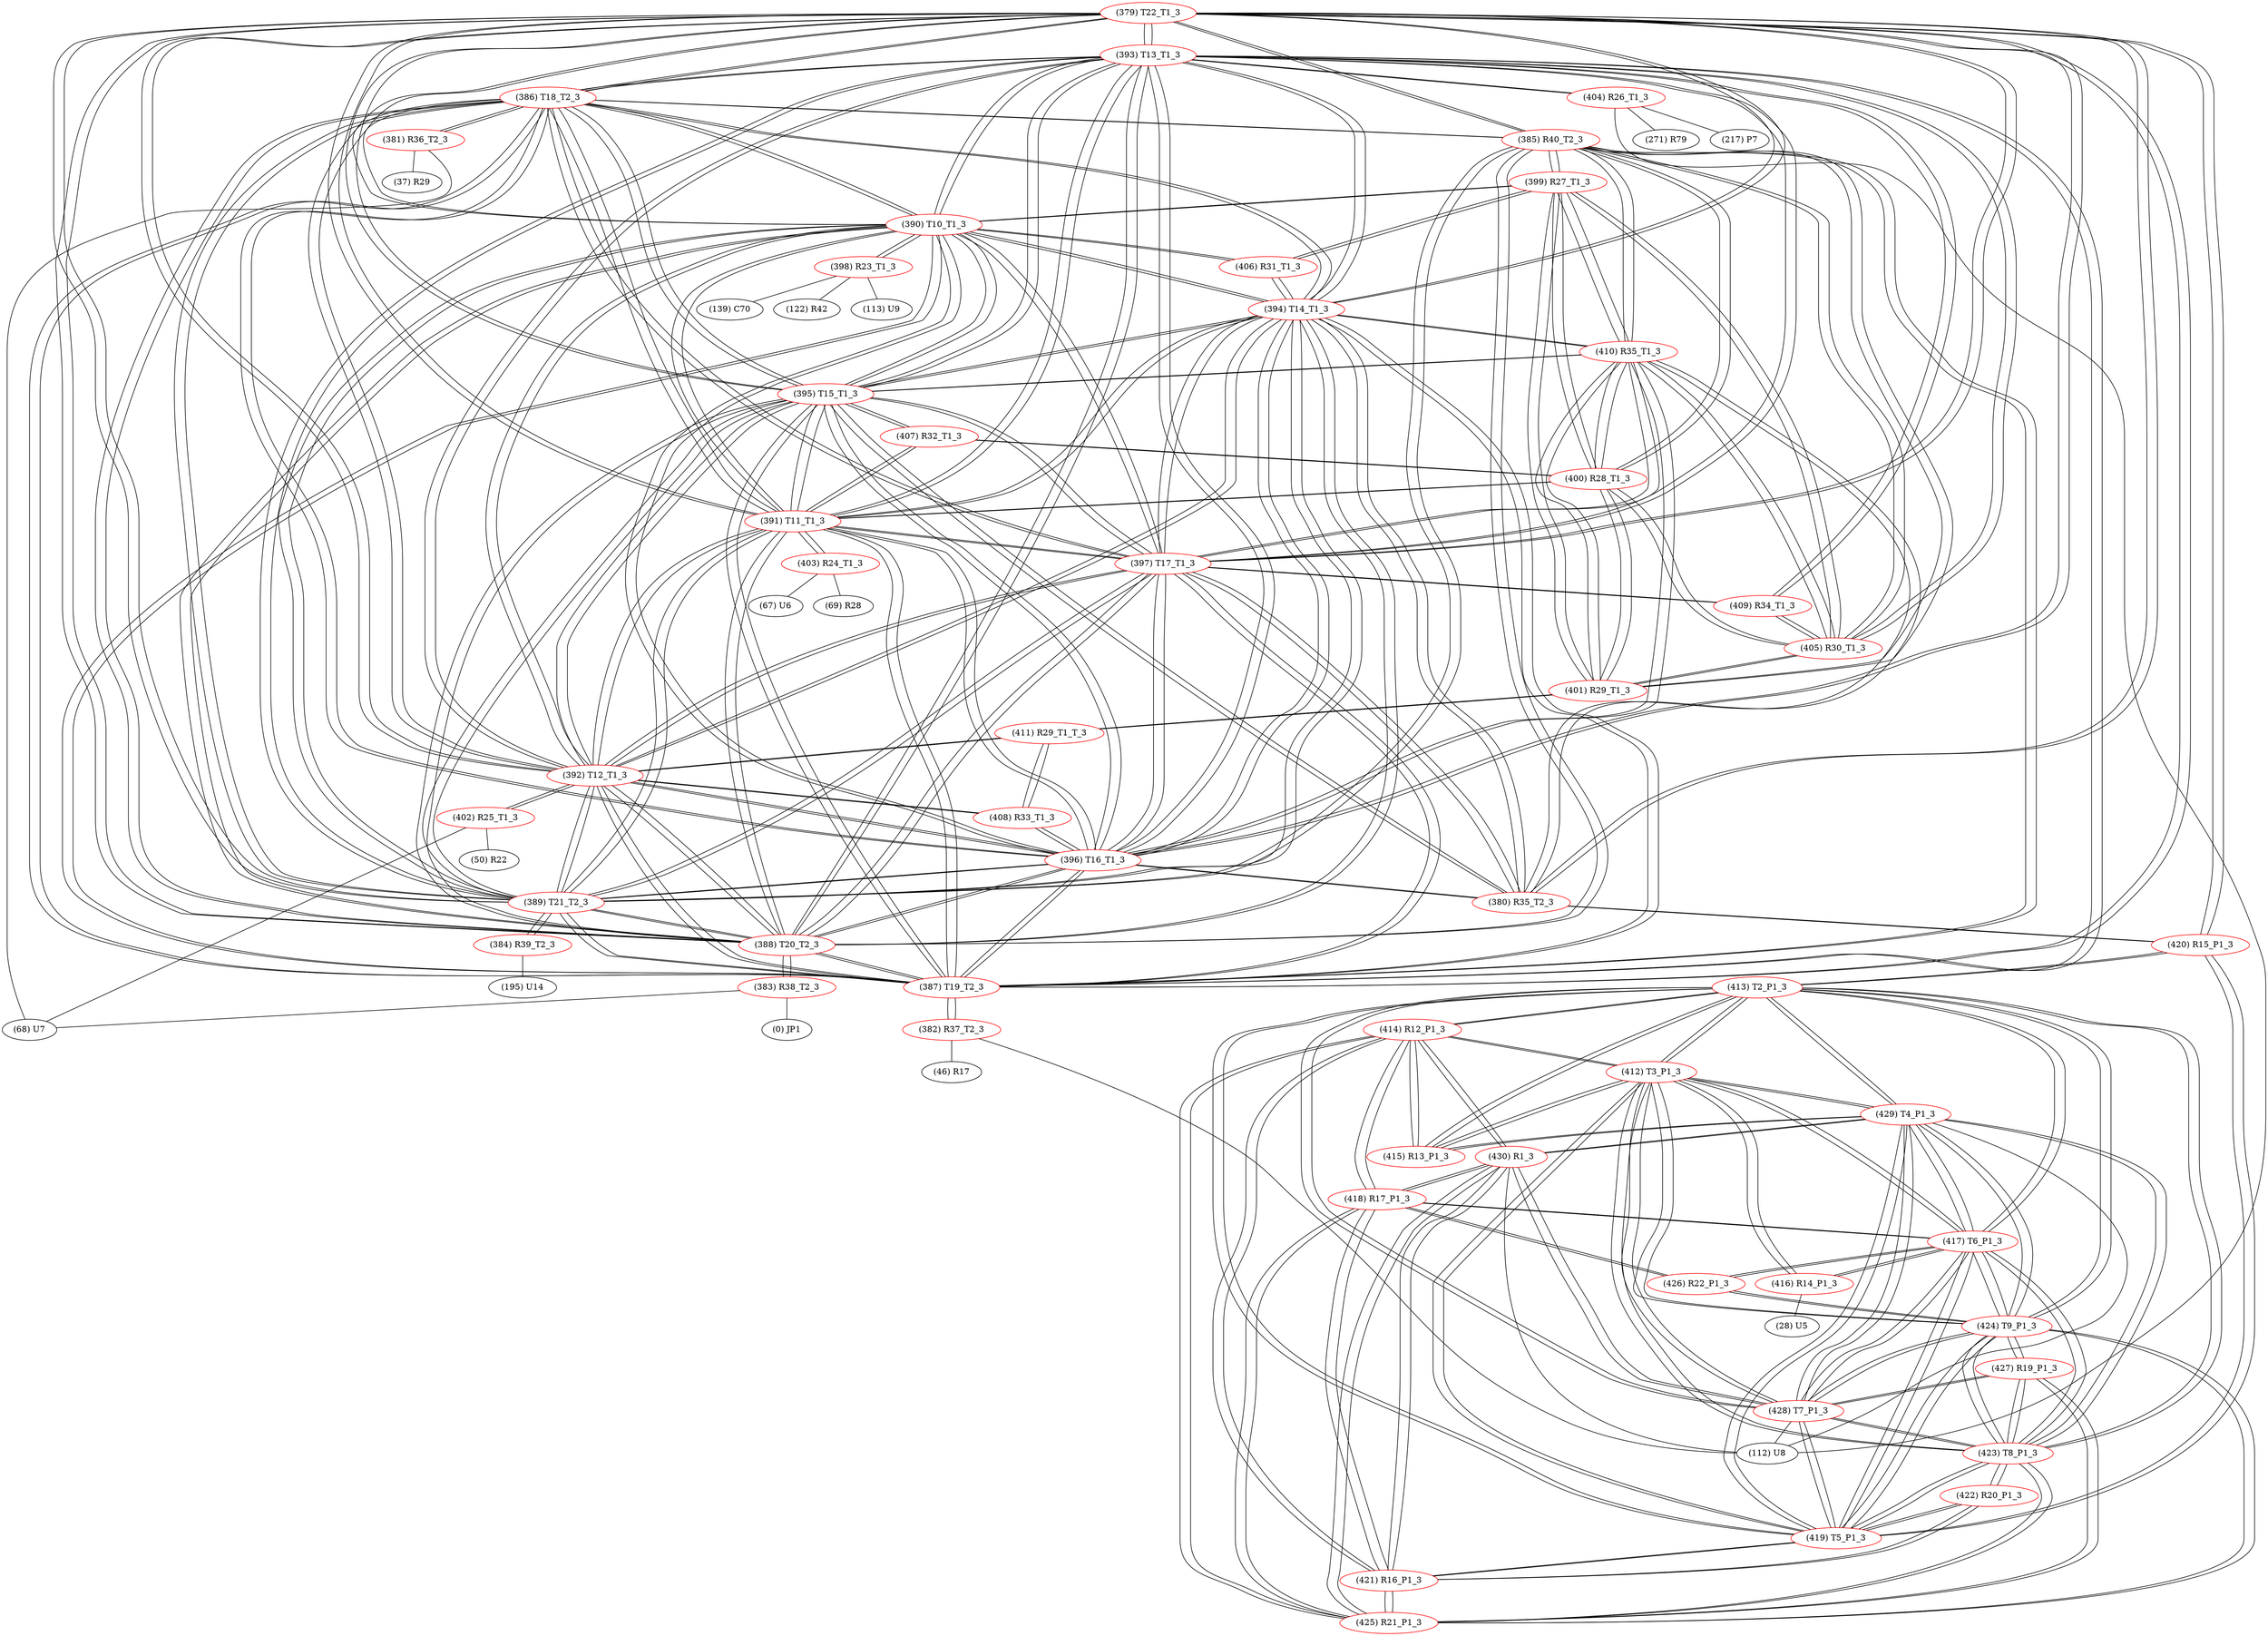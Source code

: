 graph {
	379 [label="(379) T22_T1_3" color=red]
	393 [label="(393) T13_T1_3"]
	386 [label="(386) T18_T2_3"]
	387 [label="(387) T19_T2_3"]
	392 [label="(392) T12_T1_3"]
	395 [label="(395) T15_T1_3"]
	394 [label="(394) T14_T1_3"]
	388 [label="(388) T20_T2_3"]
	389 [label="(389) T21_T2_3"]
	391 [label="(391) T11_T1_3"]
	390 [label="(390) T10_T1_3"]
	396 [label="(396) T16_T1_3"]
	397 [label="(397) T17_T1_3"]
	385 [label="(385) R40_T2_3"]
	420 [label="(420) R15_P1_3"]
	380 [label="(380) R35_T2_3"]
	380 [label="(380) R35_T2_3" color=red]
	395 [label="(395) T15_T1_3"]
	396 [label="(396) T16_T1_3"]
	394 [label="(394) T14_T1_3"]
	397 [label="(397) T17_T1_3"]
	410 [label="(410) R35_T1_3"]
	420 [label="(420) R15_P1_3"]
	379 [label="(379) T22_T1_3"]
	381 [label="(381) R36_T2_3" color=red]
	37 [label="(37) R29"]
	68 [label="(68) U7"]
	386 [label="(386) T18_T2_3"]
	382 [label="(382) R37_T2_3" color=red]
	46 [label="(46) R17"]
	112 [label="(112) U8"]
	387 [label="(387) T19_T2_3"]
	383 [label="(383) R38_T2_3" color=red]
	0 [label="(0) JP1"]
	68 [label="(68) U7"]
	388 [label="(388) T20_T2_3"]
	384 [label="(384) R39_T2_3" color=red]
	195 [label="(195) U14"]
	389 [label="(389) T21_T2_3"]
	385 [label="(385) R40_T2_3" color=red]
	387 [label="(387) T19_T2_3"]
	388 [label="(388) T20_T2_3"]
	389 [label="(389) T21_T2_3"]
	379 [label="(379) T22_T1_3"]
	386 [label="(386) T18_T2_3"]
	401 [label="(401) R29_T1_3"]
	400 [label="(400) R28_T1_3"]
	405 [label="(405) R30_T1_3"]
	399 [label="(399) R27_T1_3"]
	410 [label="(410) R35_T1_3"]
	386 [label="(386) T18_T2_3" color=red]
	393 [label="(393) T13_T1_3"]
	387 [label="(387) T19_T2_3"]
	392 [label="(392) T12_T1_3"]
	395 [label="(395) T15_T1_3"]
	394 [label="(394) T14_T1_3"]
	388 [label="(388) T20_T2_3"]
	389 [label="(389) T21_T2_3"]
	391 [label="(391) T11_T1_3"]
	390 [label="(390) T10_T1_3"]
	379 [label="(379) T22_T1_3"]
	396 [label="(396) T16_T1_3"]
	397 [label="(397) T17_T1_3"]
	385 [label="(385) R40_T2_3"]
	381 [label="(381) R36_T2_3"]
	387 [label="(387) T19_T2_3" color=red]
	393 [label="(393) T13_T1_3"]
	386 [label="(386) T18_T2_3"]
	392 [label="(392) T12_T1_3"]
	395 [label="(395) T15_T1_3"]
	394 [label="(394) T14_T1_3"]
	388 [label="(388) T20_T2_3"]
	389 [label="(389) T21_T2_3"]
	391 [label="(391) T11_T1_3"]
	390 [label="(390) T10_T1_3"]
	379 [label="(379) T22_T1_3"]
	396 [label="(396) T16_T1_3"]
	397 [label="(397) T17_T1_3"]
	385 [label="(385) R40_T2_3"]
	382 [label="(382) R37_T2_3"]
	388 [label="(388) T20_T2_3" color=red]
	393 [label="(393) T13_T1_3"]
	386 [label="(386) T18_T2_3"]
	387 [label="(387) T19_T2_3"]
	392 [label="(392) T12_T1_3"]
	395 [label="(395) T15_T1_3"]
	394 [label="(394) T14_T1_3"]
	389 [label="(389) T21_T2_3"]
	391 [label="(391) T11_T1_3"]
	390 [label="(390) T10_T1_3"]
	379 [label="(379) T22_T1_3"]
	396 [label="(396) T16_T1_3"]
	397 [label="(397) T17_T1_3"]
	385 [label="(385) R40_T2_3"]
	383 [label="(383) R38_T2_3"]
	389 [label="(389) T21_T2_3" color=red]
	393 [label="(393) T13_T1_3"]
	386 [label="(386) T18_T2_3"]
	387 [label="(387) T19_T2_3"]
	392 [label="(392) T12_T1_3"]
	395 [label="(395) T15_T1_3"]
	394 [label="(394) T14_T1_3"]
	388 [label="(388) T20_T2_3"]
	391 [label="(391) T11_T1_3"]
	390 [label="(390) T10_T1_3"]
	379 [label="(379) T22_T1_3"]
	396 [label="(396) T16_T1_3"]
	397 [label="(397) T17_T1_3"]
	385 [label="(385) R40_T2_3"]
	384 [label="(384) R39_T2_3"]
	390 [label="(390) T10_T1_3" color=red]
	393 [label="(393) T13_T1_3"]
	386 [label="(386) T18_T2_3"]
	387 [label="(387) T19_T2_3"]
	392 [label="(392) T12_T1_3"]
	395 [label="(395) T15_T1_3"]
	394 [label="(394) T14_T1_3"]
	388 [label="(388) T20_T2_3"]
	389 [label="(389) T21_T2_3"]
	391 [label="(391) T11_T1_3"]
	379 [label="(379) T22_T1_3"]
	396 [label="(396) T16_T1_3"]
	397 [label="(397) T17_T1_3"]
	398 [label="(398) R23_T1_3"]
	399 [label="(399) R27_T1_3"]
	406 [label="(406) R31_T1_3"]
	391 [label="(391) T11_T1_3" color=red]
	393 [label="(393) T13_T1_3"]
	386 [label="(386) T18_T2_3"]
	387 [label="(387) T19_T2_3"]
	392 [label="(392) T12_T1_3"]
	395 [label="(395) T15_T1_3"]
	394 [label="(394) T14_T1_3"]
	388 [label="(388) T20_T2_3"]
	389 [label="(389) T21_T2_3"]
	390 [label="(390) T10_T1_3"]
	379 [label="(379) T22_T1_3"]
	396 [label="(396) T16_T1_3"]
	397 [label="(397) T17_T1_3"]
	403 [label="(403) R24_T1_3"]
	407 [label="(407) R32_T1_3"]
	400 [label="(400) R28_T1_3"]
	392 [label="(392) T12_T1_3" color=red]
	393 [label="(393) T13_T1_3"]
	386 [label="(386) T18_T2_3"]
	387 [label="(387) T19_T2_3"]
	395 [label="(395) T15_T1_3"]
	394 [label="(394) T14_T1_3"]
	388 [label="(388) T20_T2_3"]
	389 [label="(389) T21_T2_3"]
	391 [label="(391) T11_T1_3"]
	390 [label="(390) T10_T1_3"]
	379 [label="(379) T22_T1_3"]
	396 [label="(396) T16_T1_3"]
	397 [label="(397) T17_T1_3"]
	408 [label="(408) R33_T1_3"]
	411 [label="(411) R29_T1_T_3"]
	402 [label="(402) R25_T1_3"]
	393 [label="(393) T13_T1_3" color=red]
	386 [label="(386) T18_T2_3"]
	387 [label="(387) T19_T2_3"]
	392 [label="(392) T12_T1_3"]
	395 [label="(395) T15_T1_3"]
	394 [label="(394) T14_T1_3"]
	388 [label="(388) T20_T2_3"]
	389 [label="(389) T21_T2_3"]
	391 [label="(391) T11_T1_3"]
	390 [label="(390) T10_T1_3"]
	379 [label="(379) T22_T1_3"]
	396 [label="(396) T16_T1_3"]
	397 [label="(397) T17_T1_3"]
	405 [label="(405) R30_T1_3"]
	409 [label="(409) R34_T1_3"]
	404 [label="(404) R26_T1_3"]
	394 [label="(394) T14_T1_3" color=red]
	393 [label="(393) T13_T1_3"]
	386 [label="(386) T18_T2_3"]
	387 [label="(387) T19_T2_3"]
	392 [label="(392) T12_T1_3"]
	395 [label="(395) T15_T1_3"]
	388 [label="(388) T20_T2_3"]
	389 [label="(389) T21_T2_3"]
	391 [label="(391) T11_T1_3"]
	390 [label="(390) T10_T1_3"]
	379 [label="(379) T22_T1_3"]
	396 [label="(396) T16_T1_3"]
	397 [label="(397) T17_T1_3"]
	380 [label="(380) R35_T2_3"]
	410 [label="(410) R35_T1_3"]
	406 [label="(406) R31_T1_3"]
	395 [label="(395) T15_T1_3" color=red]
	393 [label="(393) T13_T1_3"]
	386 [label="(386) T18_T2_3"]
	387 [label="(387) T19_T2_3"]
	392 [label="(392) T12_T1_3"]
	394 [label="(394) T14_T1_3"]
	388 [label="(388) T20_T2_3"]
	389 [label="(389) T21_T2_3"]
	391 [label="(391) T11_T1_3"]
	390 [label="(390) T10_T1_3"]
	379 [label="(379) T22_T1_3"]
	396 [label="(396) T16_T1_3"]
	397 [label="(397) T17_T1_3"]
	380 [label="(380) R35_T2_3"]
	410 [label="(410) R35_T1_3"]
	407 [label="(407) R32_T1_3"]
	396 [label="(396) T16_T1_3" color=red]
	393 [label="(393) T13_T1_3"]
	386 [label="(386) T18_T2_3"]
	387 [label="(387) T19_T2_3"]
	392 [label="(392) T12_T1_3"]
	395 [label="(395) T15_T1_3"]
	394 [label="(394) T14_T1_3"]
	388 [label="(388) T20_T2_3"]
	389 [label="(389) T21_T2_3"]
	391 [label="(391) T11_T1_3"]
	390 [label="(390) T10_T1_3"]
	379 [label="(379) T22_T1_3"]
	397 [label="(397) T17_T1_3"]
	380 [label="(380) R35_T2_3"]
	410 [label="(410) R35_T1_3"]
	408 [label="(408) R33_T1_3"]
	397 [label="(397) T17_T1_3" color=red]
	393 [label="(393) T13_T1_3"]
	386 [label="(386) T18_T2_3"]
	387 [label="(387) T19_T2_3"]
	392 [label="(392) T12_T1_3"]
	395 [label="(395) T15_T1_3"]
	394 [label="(394) T14_T1_3"]
	388 [label="(388) T20_T2_3"]
	389 [label="(389) T21_T2_3"]
	391 [label="(391) T11_T1_3"]
	390 [label="(390) T10_T1_3"]
	379 [label="(379) T22_T1_3"]
	396 [label="(396) T16_T1_3"]
	380 [label="(380) R35_T2_3"]
	410 [label="(410) R35_T1_3"]
	409 [label="(409) R34_T1_3"]
	398 [label="(398) R23_T1_3" color=red]
	113 [label="(113) U9"]
	139 [label="(139) C70"]
	122 [label="(122) R42"]
	390 [label="(390) T10_T1_3"]
	399 [label="(399) R27_T1_3" color=red]
	385 [label="(385) R40_T2_3"]
	401 [label="(401) R29_T1_3"]
	400 [label="(400) R28_T1_3"]
	405 [label="(405) R30_T1_3"]
	410 [label="(410) R35_T1_3"]
	390 [label="(390) T10_T1_3"]
	406 [label="(406) R31_T1_3"]
	400 [label="(400) R28_T1_3" color=red]
	385 [label="(385) R40_T2_3"]
	401 [label="(401) R29_T1_3"]
	405 [label="(405) R30_T1_3"]
	399 [label="(399) R27_T1_3"]
	410 [label="(410) R35_T1_3"]
	407 [label="(407) R32_T1_3"]
	391 [label="(391) T11_T1_3"]
	401 [label="(401) R29_T1_3" color=red]
	385 [label="(385) R40_T2_3"]
	400 [label="(400) R28_T1_3"]
	405 [label="(405) R30_T1_3"]
	399 [label="(399) R27_T1_3"]
	410 [label="(410) R35_T1_3"]
	411 [label="(411) R29_T1_T_3"]
	402 [label="(402) R25_T1_3" color=red]
	68 [label="(68) U7"]
	50 [label="(50) R22"]
	392 [label="(392) T12_T1_3"]
	403 [label="(403) R24_T1_3" color=red]
	69 [label="(69) R28"]
	67 [label="(67) U6"]
	391 [label="(391) T11_T1_3"]
	404 [label="(404) R26_T1_3" color=red]
	271 [label="(271) R79"]
	217 [label="(217) P7"]
	112 [label="(112) U8"]
	393 [label="(393) T13_T1_3"]
	405 [label="(405) R30_T1_3" color=red]
	385 [label="(385) R40_T2_3"]
	401 [label="(401) R29_T1_3"]
	400 [label="(400) R28_T1_3"]
	399 [label="(399) R27_T1_3"]
	410 [label="(410) R35_T1_3"]
	409 [label="(409) R34_T1_3"]
	393 [label="(393) T13_T1_3"]
	406 [label="(406) R31_T1_3" color=red]
	399 [label="(399) R27_T1_3"]
	390 [label="(390) T10_T1_3"]
	394 [label="(394) T14_T1_3"]
	407 [label="(407) R32_T1_3" color=red]
	395 [label="(395) T15_T1_3"]
	391 [label="(391) T11_T1_3"]
	400 [label="(400) R28_T1_3"]
	408 [label="(408) R33_T1_3" color=red]
	396 [label="(396) T16_T1_3"]
	392 [label="(392) T12_T1_3"]
	411 [label="(411) R29_T1_T_3"]
	409 [label="(409) R34_T1_3" color=red]
	397 [label="(397) T17_T1_3"]
	405 [label="(405) R30_T1_3"]
	393 [label="(393) T13_T1_3"]
	410 [label="(410) R35_T1_3" color=red]
	395 [label="(395) T15_T1_3"]
	396 [label="(396) T16_T1_3"]
	394 [label="(394) T14_T1_3"]
	397 [label="(397) T17_T1_3"]
	380 [label="(380) R35_T2_3"]
	385 [label="(385) R40_T2_3"]
	401 [label="(401) R29_T1_3"]
	400 [label="(400) R28_T1_3"]
	405 [label="(405) R30_T1_3"]
	399 [label="(399) R27_T1_3"]
	411 [label="(411) R29_T1_T_3" color=red]
	408 [label="(408) R33_T1_3"]
	392 [label="(392) T12_T1_3"]
	401 [label="(401) R29_T1_3"]
	412 [label="(412) T3_P1_3" color=red]
	429 [label="(429) T4_P1_3"]
	428 [label="(428) T7_P1_3"]
	419 [label="(419) T5_P1_3"]
	424 [label="(424) T9_P1_3"]
	423 [label="(423) T8_P1_3"]
	417 [label="(417) T6_P1_3"]
	413 [label="(413) T2_P1_3"]
	416 [label="(416) R14_P1_3"]
	415 [label="(415) R13_P1_3"]
	414 [label="(414) R12_P1_3"]
	413 [label="(413) T2_P1_3" color=red]
	412 [label="(412) T3_P1_3"]
	429 [label="(429) T4_P1_3"]
	428 [label="(428) T7_P1_3"]
	419 [label="(419) T5_P1_3"]
	424 [label="(424) T9_P1_3"]
	423 [label="(423) T8_P1_3"]
	417 [label="(417) T6_P1_3"]
	415 [label="(415) R13_P1_3"]
	414 [label="(414) R12_P1_3"]
	420 [label="(420) R15_P1_3"]
	414 [label="(414) R12_P1_3" color=red]
	425 [label="(425) R21_P1_3"]
	421 [label="(421) R16_P1_3"]
	418 [label="(418) R17_P1_3"]
	430 [label="(430) R1_3"]
	415 [label="(415) R13_P1_3"]
	412 [label="(412) T3_P1_3"]
	413 [label="(413) T2_P1_3"]
	415 [label="(415) R13_P1_3" color=red]
	429 [label="(429) T4_P1_3"]
	412 [label="(412) T3_P1_3"]
	414 [label="(414) R12_P1_3"]
	413 [label="(413) T2_P1_3"]
	416 [label="(416) R14_P1_3" color=red]
	28 [label="(28) U5"]
	412 [label="(412) T3_P1_3"]
	417 [label="(417) T6_P1_3"]
	417 [label="(417) T6_P1_3" color=red]
	412 [label="(412) T3_P1_3"]
	429 [label="(429) T4_P1_3"]
	428 [label="(428) T7_P1_3"]
	419 [label="(419) T5_P1_3"]
	424 [label="(424) T9_P1_3"]
	423 [label="(423) T8_P1_3"]
	413 [label="(413) T2_P1_3"]
	416 [label="(416) R14_P1_3"]
	426 [label="(426) R22_P1_3"]
	418 [label="(418) R17_P1_3"]
	418 [label="(418) R17_P1_3" color=red]
	425 [label="(425) R21_P1_3"]
	421 [label="(421) R16_P1_3"]
	414 [label="(414) R12_P1_3"]
	430 [label="(430) R1_3"]
	426 [label="(426) R22_P1_3"]
	417 [label="(417) T6_P1_3"]
	419 [label="(419) T5_P1_3" color=red]
	412 [label="(412) T3_P1_3"]
	429 [label="(429) T4_P1_3"]
	428 [label="(428) T7_P1_3"]
	424 [label="(424) T9_P1_3"]
	423 [label="(423) T8_P1_3"]
	417 [label="(417) T6_P1_3"]
	413 [label="(413) T2_P1_3"]
	420 [label="(420) R15_P1_3"]
	421 [label="(421) R16_P1_3"]
	422 [label="(422) R20_P1_3"]
	420 [label="(420) R15_P1_3" color=red]
	379 [label="(379) T22_T1_3"]
	380 [label="(380) R35_T2_3"]
	413 [label="(413) T2_P1_3"]
	419 [label="(419) T5_P1_3"]
	421 [label="(421) R16_P1_3" color=red]
	425 [label="(425) R21_P1_3"]
	414 [label="(414) R12_P1_3"]
	418 [label="(418) R17_P1_3"]
	430 [label="(430) R1_3"]
	419 [label="(419) T5_P1_3"]
	422 [label="(422) R20_P1_3"]
	422 [label="(422) R20_P1_3" color=red]
	423 [label="(423) T8_P1_3"]
	421 [label="(421) R16_P1_3"]
	419 [label="(419) T5_P1_3"]
	423 [label="(423) T8_P1_3" color=red]
	412 [label="(412) T3_P1_3"]
	429 [label="(429) T4_P1_3"]
	428 [label="(428) T7_P1_3"]
	419 [label="(419) T5_P1_3"]
	424 [label="(424) T9_P1_3"]
	417 [label="(417) T6_P1_3"]
	413 [label="(413) T2_P1_3"]
	425 [label="(425) R21_P1_3"]
	427 [label="(427) R19_P1_3"]
	422 [label="(422) R20_P1_3"]
	424 [label="(424) T9_P1_3" color=red]
	426 [label="(426) R22_P1_3"]
	412 [label="(412) T3_P1_3"]
	429 [label="(429) T4_P1_3"]
	428 [label="(428) T7_P1_3"]
	419 [label="(419) T5_P1_3"]
	423 [label="(423) T8_P1_3"]
	417 [label="(417) T6_P1_3"]
	413 [label="(413) T2_P1_3"]
	425 [label="(425) R21_P1_3"]
	427 [label="(427) R19_P1_3"]
	425 [label="(425) R21_P1_3" color=red]
	421 [label="(421) R16_P1_3"]
	414 [label="(414) R12_P1_3"]
	418 [label="(418) R17_P1_3"]
	430 [label="(430) R1_3"]
	424 [label="(424) T9_P1_3"]
	423 [label="(423) T8_P1_3"]
	427 [label="(427) R19_P1_3"]
	426 [label="(426) R22_P1_3" color=red]
	424 [label="(424) T9_P1_3"]
	417 [label="(417) T6_P1_3"]
	418 [label="(418) R17_P1_3"]
	427 [label="(427) R19_P1_3" color=red]
	424 [label="(424) T9_P1_3"]
	425 [label="(425) R21_P1_3"]
	423 [label="(423) T8_P1_3"]
	428 [label="(428) T7_P1_3"]
	428 [label="(428) T7_P1_3" color=red]
	412 [label="(412) T3_P1_3"]
	429 [label="(429) T4_P1_3"]
	419 [label="(419) T5_P1_3"]
	424 [label="(424) T9_P1_3"]
	423 [label="(423) T8_P1_3"]
	417 [label="(417) T6_P1_3"]
	413 [label="(413) T2_P1_3"]
	430 [label="(430) R1_3"]
	112 [label="(112) U8"]
	427 [label="(427) R19_P1_3"]
	429 [label="(429) T4_P1_3" color=red]
	412 [label="(412) T3_P1_3"]
	428 [label="(428) T7_P1_3"]
	419 [label="(419) T5_P1_3"]
	424 [label="(424) T9_P1_3"]
	423 [label="(423) T8_P1_3"]
	417 [label="(417) T6_P1_3"]
	413 [label="(413) T2_P1_3"]
	415 [label="(415) R13_P1_3"]
	430 [label="(430) R1_3"]
	112 [label="(112) U8"]
	430 [label="(430) R1_3" color=red]
	429 [label="(429) T4_P1_3"]
	428 [label="(428) T7_P1_3"]
	112 [label="(112) U8"]
	425 [label="(425) R21_P1_3"]
	421 [label="(421) R16_P1_3"]
	414 [label="(414) R12_P1_3"]
	418 [label="(418) R17_P1_3"]
	379 -- 393
	379 -- 386
	379 -- 387
	379 -- 392
	379 -- 395
	379 -- 394
	379 -- 388
	379 -- 389
	379 -- 391
	379 -- 390
	379 -- 396
	379 -- 397
	379 -- 385
	379 -- 420
	379 -- 380
	380 -- 395
	380 -- 396
	380 -- 394
	380 -- 397
	380 -- 410
	380 -- 420
	380 -- 379
	381 -- 37
	381 -- 68
	381 -- 386
	382 -- 46
	382 -- 112
	382 -- 387
	383 -- 0
	383 -- 68
	383 -- 388
	384 -- 195
	384 -- 389
	385 -- 387
	385 -- 388
	385 -- 389
	385 -- 379
	385 -- 386
	385 -- 401
	385 -- 400
	385 -- 405
	385 -- 399
	385 -- 410
	386 -- 393
	386 -- 387
	386 -- 392
	386 -- 395
	386 -- 394
	386 -- 388
	386 -- 389
	386 -- 391
	386 -- 390
	386 -- 379
	386 -- 396
	386 -- 397
	386 -- 385
	386 -- 381
	387 -- 393
	387 -- 386
	387 -- 392
	387 -- 395
	387 -- 394
	387 -- 388
	387 -- 389
	387 -- 391
	387 -- 390
	387 -- 379
	387 -- 396
	387 -- 397
	387 -- 385
	387 -- 382
	388 -- 393
	388 -- 386
	388 -- 387
	388 -- 392
	388 -- 395
	388 -- 394
	388 -- 389
	388 -- 391
	388 -- 390
	388 -- 379
	388 -- 396
	388 -- 397
	388 -- 385
	388 -- 383
	389 -- 393
	389 -- 386
	389 -- 387
	389 -- 392
	389 -- 395
	389 -- 394
	389 -- 388
	389 -- 391
	389 -- 390
	389 -- 379
	389 -- 396
	389 -- 397
	389 -- 385
	389 -- 384
	390 -- 393
	390 -- 386
	390 -- 387
	390 -- 392
	390 -- 395
	390 -- 394
	390 -- 388
	390 -- 389
	390 -- 391
	390 -- 379
	390 -- 396
	390 -- 397
	390 -- 398
	390 -- 399
	390 -- 406
	391 -- 393
	391 -- 386
	391 -- 387
	391 -- 392
	391 -- 395
	391 -- 394
	391 -- 388
	391 -- 389
	391 -- 390
	391 -- 379
	391 -- 396
	391 -- 397
	391 -- 403
	391 -- 407
	391 -- 400
	392 -- 393
	392 -- 386
	392 -- 387
	392 -- 395
	392 -- 394
	392 -- 388
	392 -- 389
	392 -- 391
	392 -- 390
	392 -- 379
	392 -- 396
	392 -- 397
	392 -- 408
	392 -- 411
	392 -- 402
	393 -- 386
	393 -- 387
	393 -- 392
	393 -- 395
	393 -- 394
	393 -- 388
	393 -- 389
	393 -- 391
	393 -- 390
	393 -- 379
	393 -- 396
	393 -- 397
	393 -- 405
	393 -- 409
	393 -- 404
	394 -- 393
	394 -- 386
	394 -- 387
	394 -- 392
	394 -- 395
	394 -- 388
	394 -- 389
	394 -- 391
	394 -- 390
	394 -- 379
	394 -- 396
	394 -- 397
	394 -- 380
	394 -- 410
	394 -- 406
	395 -- 393
	395 -- 386
	395 -- 387
	395 -- 392
	395 -- 394
	395 -- 388
	395 -- 389
	395 -- 391
	395 -- 390
	395 -- 379
	395 -- 396
	395 -- 397
	395 -- 380
	395 -- 410
	395 -- 407
	396 -- 393
	396 -- 386
	396 -- 387
	396 -- 392
	396 -- 395
	396 -- 394
	396 -- 388
	396 -- 389
	396 -- 391
	396 -- 390
	396 -- 379
	396 -- 397
	396 -- 380
	396 -- 410
	396 -- 408
	397 -- 393
	397 -- 386
	397 -- 387
	397 -- 392
	397 -- 395
	397 -- 394
	397 -- 388
	397 -- 389
	397 -- 391
	397 -- 390
	397 -- 379
	397 -- 396
	397 -- 380
	397 -- 410
	397 -- 409
	398 -- 113
	398 -- 139
	398 -- 122
	398 -- 390
	399 -- 385
	399 -- 401
	399 -- 400
	399 -- 405
	399 -- 410
	399 -- 390
	399 -- 406
	400 -- 385
	400 -- 401
	400 -- 405
	400 -- 399
	400 -- 410
	400 -- 407
	400 -- 391
	401 -- 385
	401 -- 400
	401 -- 405
	401 -- 399
	401 -- 410
	401 -- 411
	402 -- 68
	402 -- 50
	402 -- 392
	403 -- 69
	403 -- 67
	403 -- 391
	404 -- 271
	404 -- 217
	404 -- 112
	404 -- 393
	405 -- 385
	405 -- 401
	405 -- 400
	405 -- 399
	405 -- 410
	405 -- 409
	405 -- 393
	406 -- 399
	406 -- 390
	406 -- 394
	407 -- 395
	407 -- 391
	407 -- 400
	408 -- 396
	408 -- 392
	408 -- 411
	409 -- 397
	409 -- 405
	409 -- 393
	410 -- 395
	410 -- 396
	410 -- 394
	410 -- 397
	410 -- 380
	410 -- 385
	410 -- 401
	410 -- 400
	410 -- 405
	410 -- 399
	411 -- 408
	411 -- 392
	411 -- 401
	412 -- 429
	412 -- 428
	412 -- 419
	412 -- 424
	412 -- 423
	412 -- 417
	412 -- 413
	412 -- 416
	412 -- 415
	412 -- 414
	413 -- 412
	413 -- 429
	413 -- 428
	413 -- 419
	413 -- 424
	413 -- 423
	413 -- 417
	413 -- 415
	413 -- 414
	413 -- 420
	414 -- 425
	414 -- 421
	414 -- 418
	414 -- 430
	414 -- 415
	414 -- 412
	414 -- 413
	415 -- 429
	415 -- 412
	415 -- 414
	415 -- 413
	416 -- 28
	416 -- 412
	416 -- 417
	417 -- 412
	417 -- 429
	417 -- 428
	417 -- 419
	417 -- 424
	417 -- 423
	417 -- 413
	417 -- 416
	417 -- 426
	417 -- 418
	418 -- 425
	418 -- 421
	418 -- 414
	418 -- 430
	418 -- 426
	418 -- 417
	419 -- 412
	419 -- 429
	419 -- 428
	419 -- 424
	419 -- 423
	419 -- 417
	419 -- 413
	419 -- 420
	419 -- 421
	419 -- 422
	420 -- 379
	420 -- 380
	420 -- 413
	420 -- 419
	421 -- 425
	421 -- 414
	421 -- 418
	421 -- 430
	421 -- 419
	421 -- 422
	422 -- 423
	422 -- 421
	422 -- 419
	423 -- 412
	423 -- 429
	423 -- 428
	423 -- 419
	423 -- 424
	423 -- 417
	423 -- 413
	423 -- 425
	423 -- 427
	423 -- 422
	424 -- 426
	424 -- 412
	424 -- 429
	424 -- 428
	424 -- 419
	424 -- 423
	424 -- 417
	424 -- 413
	424 -- 425
	424 -- 427
	425 -- 421
	425 -- 414
	425 -- 418
	425 -- 430
	425 -- 424
	425 -- 423
	425 -- 427
	426 -- 424
	426 -- 417
	426 -- 418
	427 -- 424
	427 -- 425
	427 -- 423
	427 -- 428
	428 -- 412
	428 -- 429
	428 -- 419
	428 -- 424
	428 -- 423
	428 -- 417
	428 -- 413
	428 -- 430
	428 -- 112
	428 -- 427
	429 -- 412
	429 -- 428
	429 -- 419
	429 -- 424
	429 -- 423
	429 -- 417
	429 -- 413
	429 -- 415
	429 -- 430
	429 -- 112
	430 -- 429
	430 -- 428
	430 -- 112
	430 -- 425
	430 -- 421
	430 -- 414
	430 -- 418
}